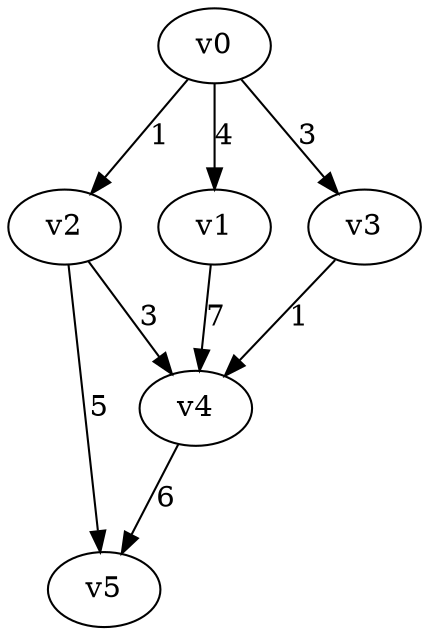digraph gn6 {
v0 -> v1 [label = "4"];
v0 -> v2 [label = "1"];
v0 -> v3 [label = "3"];
v1 -> v4 [label = "7"];
v2 -> v4 [label = "3"];
v2 -> v5 [label = "5"];
v3 -> v4 [label = "1"];
v4 -> v5 [label = "6"];
}